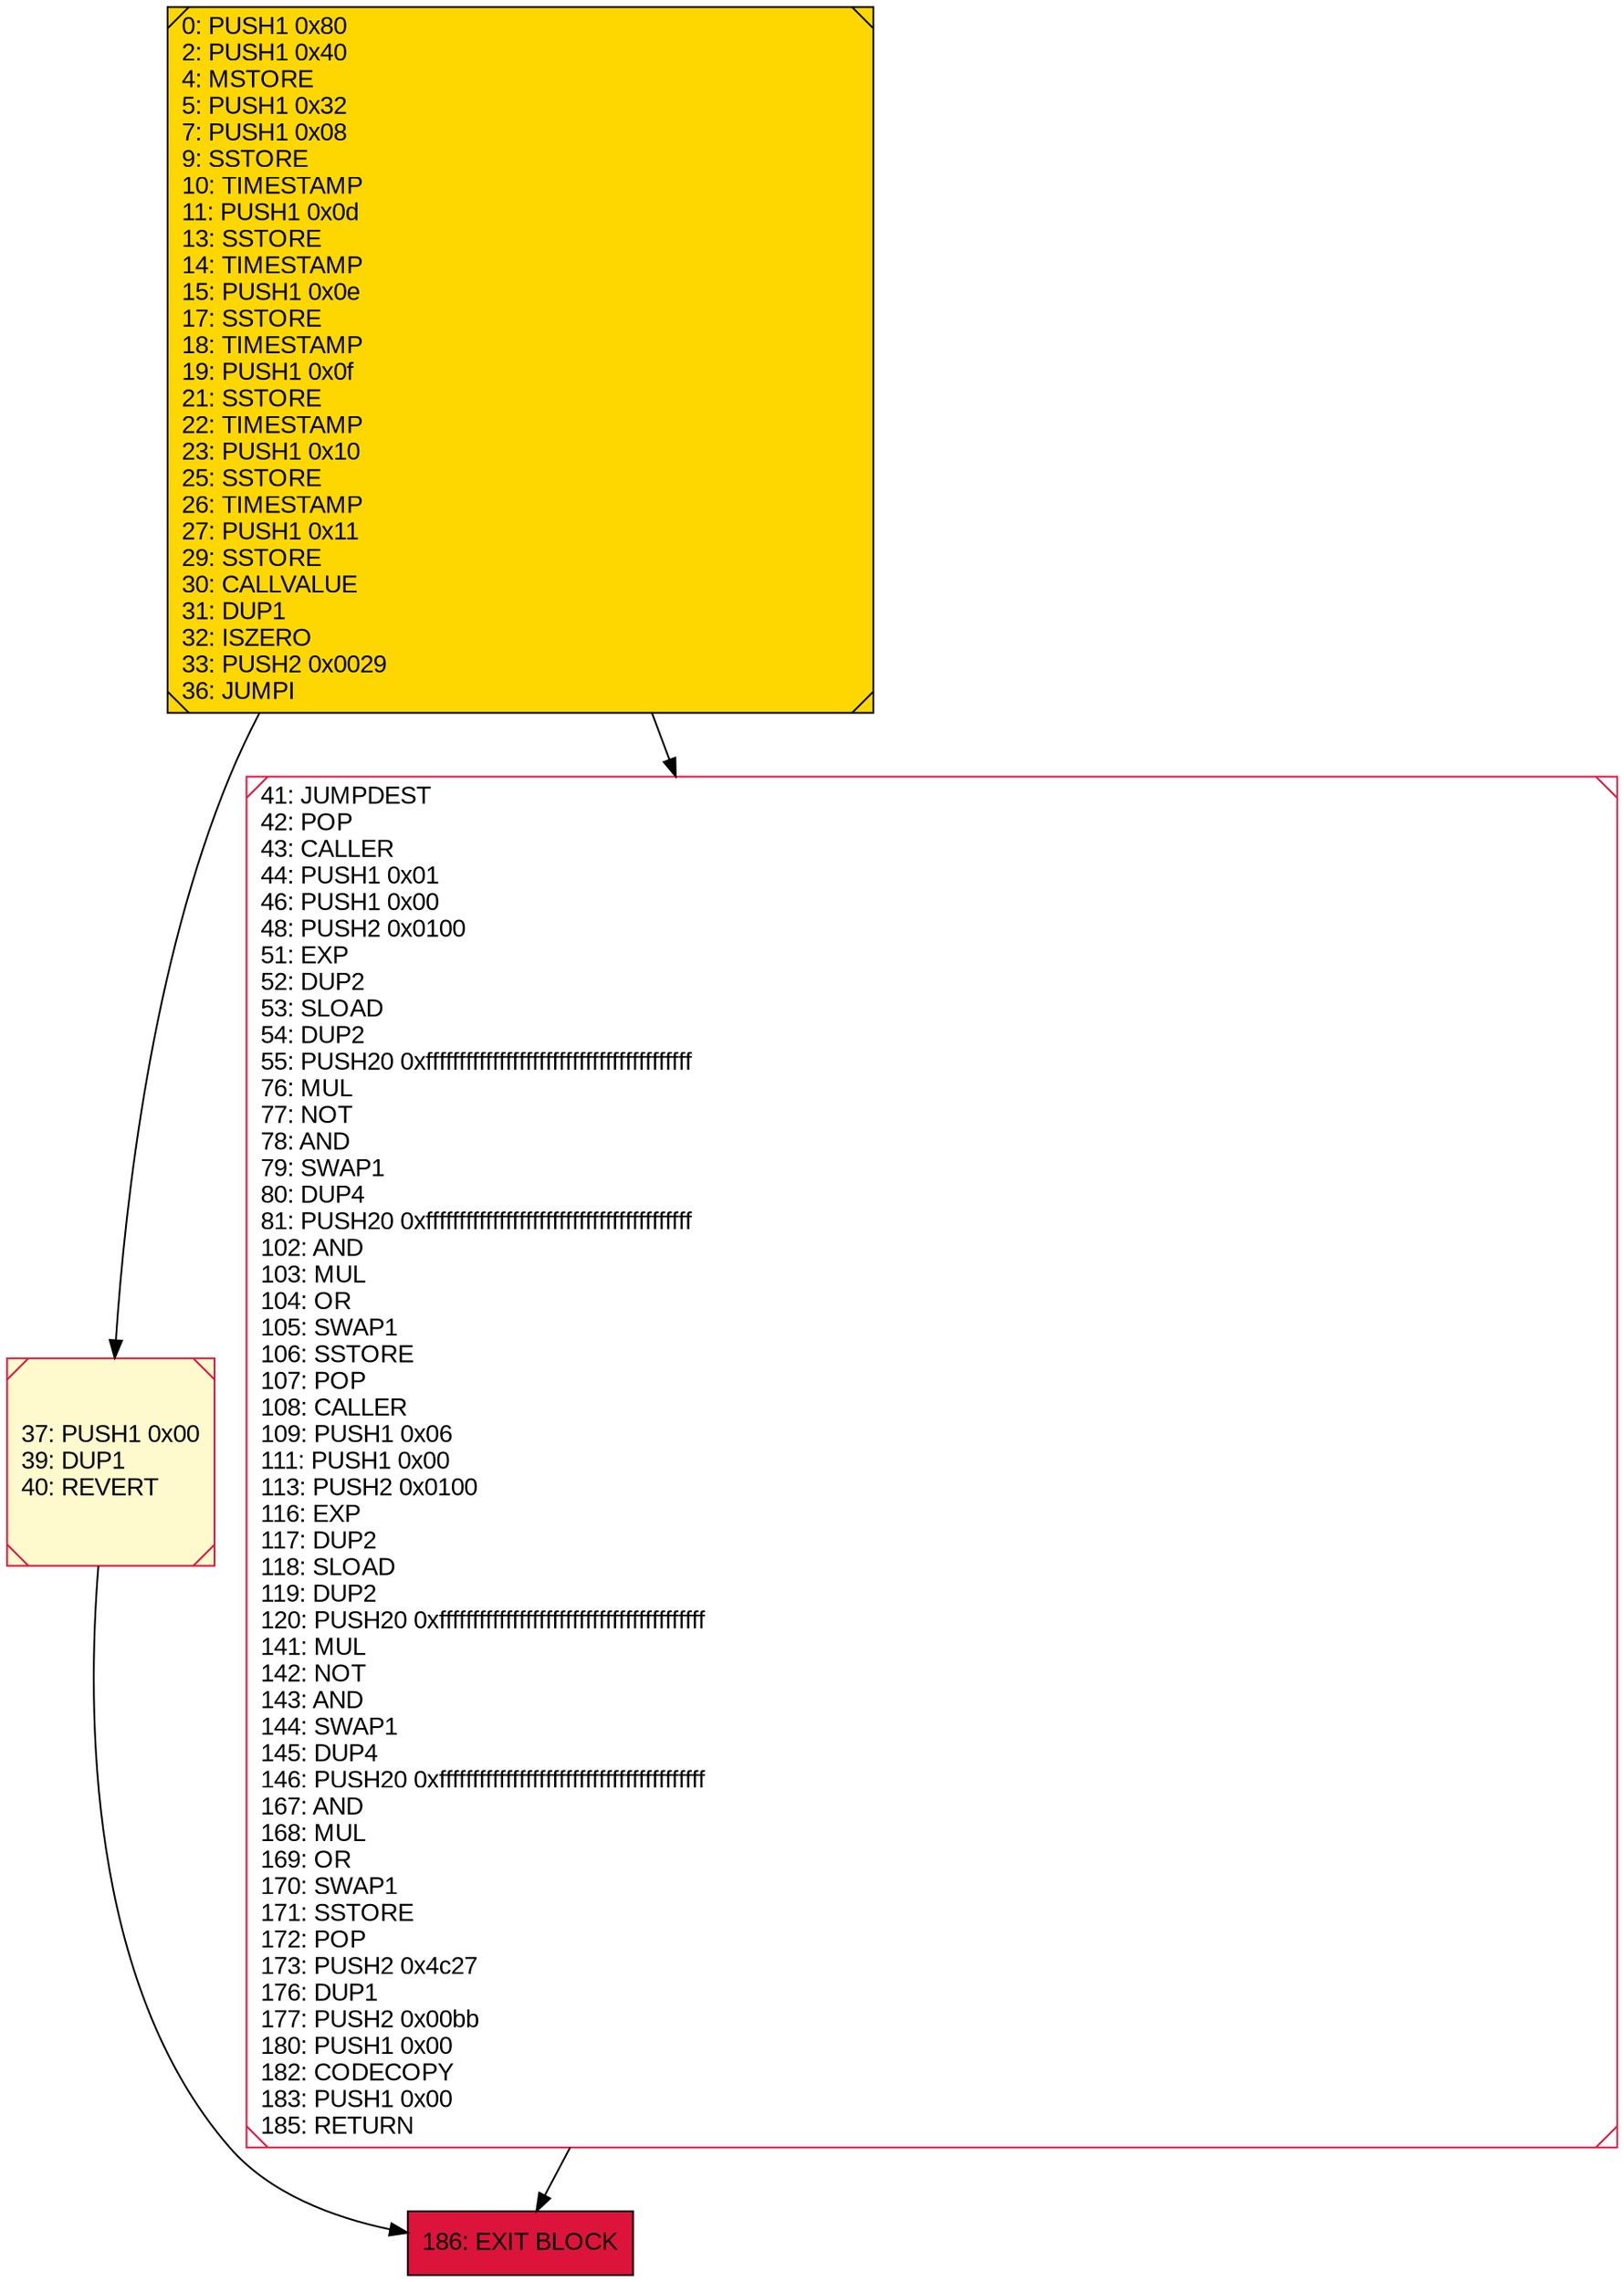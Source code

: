 digraph G {
bgcolor=transparent rankdir=UD;
node [shape=box style=filled color=black fillcolor=white fontname=arial fontcolor=black];
37 [label="37: PUSH1 0x00\l39: DUP1\l40: REVERT\l" fillcolor=lemonchiffon shape=Msquare color=crimson ];
0 [label="0: PUSH1 0x80\l2: PUSH1 0x40\l4: MSTORE\l5: PUSH1 0x32\l7: PUSH1 0x08\l9: SSTORE\l10: TIMESTAMP\l11: PUSH1 0x0d\l13: SSTORE\l14: TIMESTAMP\l15: PUSH1 0x0e\l17: SSTORE\l18: TIMESTAMP\l19: PUSH1 0x0f\l21: SSTORE\l22: TIMESTAMP\l23: PUSH1 0x10\l25: SSTORE\l26: TIMESTAMP\l27: PUSH1 0x11\l29: SSTORE\l30: CALLVALUE\l31: DUP1\l32: ISZERO\l33: PUSH2 0x0029\l36: JUMPI\l" fillcolor=lemonchiffon shape=Msquare fillcolor=gold ];
186 [label="186: EXIT BLOCK\l" fillcolor=crimson ];
41 [label="41: JUMPDEST\l42: POP\l43: CALLER\l44: PUSH1 0x01\l46: PUSH1 0x00\l48: PUSH2 0x0100\l51: EXP\l52: DUP2\l53: SLOAD\l54: DUP2\l55: PUSH20 0xffffffffffffffffffffffffffffffffffffffff\l76: MUL\l77: NOT\l78: AND\l79: SWAP1\l80: DUP4\l81: PUSH20 0xffffffffffffffffffffffffffffffffffffffff\l102: AND\l103: MUL\l104: OR\l105: SWAP1\l106: SSTORE\l107: POP\l108: CALLER\l109: PUSH1 0x06\l111: PUSH1 0x00\l113: PUSH2 0x0100\l116: EXP\l117: DUP2\l118: SLOAD\l119: DUP2\l120: PUSH20 0xffffffffffffffffffffffffffffffffffffffff\l141: MUL\l142: NOT\l143: AND\l144: SWAP1\l145: DUP4\l146: PUSH20 0xffffffffffffffffffffffffffffffffffffffff\l167: AND\l168: MUL\l169: OR\l170: SWAP1\l171: SSTORE\l172: POP\l173: PUSH2 0x4c27\l176: DUP1\l177: PUSH2 0x00bb\l180: PUSH1 0x00\l182: CODECOPY\l183: PUSH1 0x00\l185: RETURN\l" shape=Msquare color=crimson ];
0 -> 41;
41 -> 186;
0 -> 37;
37 -> 186;
}